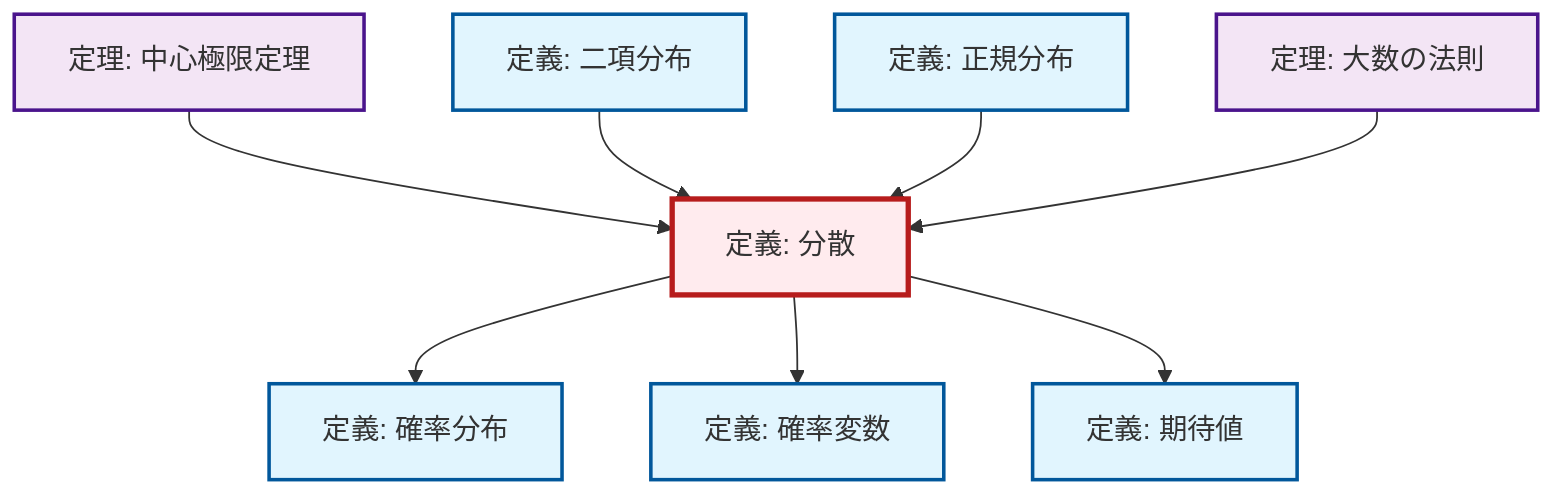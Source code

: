 graph TD
    classDef definition fill:#e1f5fe,stroke:#01579b,stroke-width:2px
    classDef theorem fill:#f3e5f5,stroke:#4a148c,stroke-width:2px
    classDef axiom fill:#fff3e0,stroke:#e65100,stroke-width:2px
    classDef example fill:#e8f5e9,stroke:#1b5e20,stroke-width:2px
    classDef current fill:#ffebee,stroke:#b71c1c,stroke-width:3px
    def-binomial-distribution["定義: 二項分布"]:::definition
    def-normal-distribution["定義: 正規分布"]:::definition
    def-probability-distribution["定義: 確率分布"]:::definition
    def-variance["定義: 分散"]:::definition
    thm-central-limit["定理: 中心極限定理"]:::theorem
    def-random-variable["定義: 確率変数"]:::definition
    def-expectation["定義: 期待値"]:::definition
    thm-law-of-large-numbers["定理: 大数の法則"]:::theorem
    thm-central-limit --> def-variance
    def-binomial-distribution --> def-variance
    def-variance --> def-probability-distribution
    def-normal-distribution --> def-variance
    def-variance --> def-random-variable
    def-variance --> def-expectation
    thm-law-of-large-numbers --> def-variance
    class def-variance current